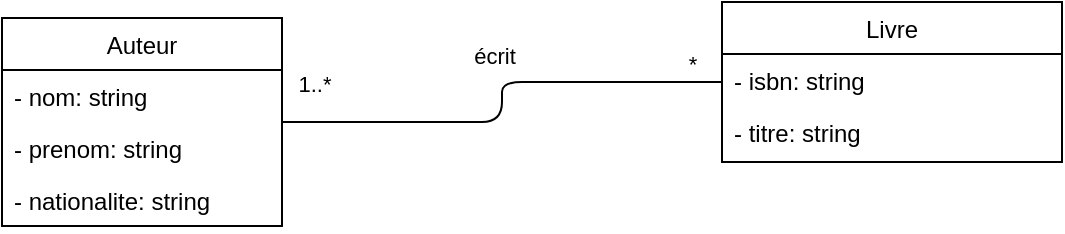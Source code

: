 <mxfile>
    <diagram id="LAFYDNiMsA5x-rxs9jXa" name="Page-1">
        <mxGraphModel dx="707" dy="280" grid="1" gridSize="10" guides="1" tooltips="1" connect="1" arrows="1" fold="1" page="1" pageScale="1" pageWidth="850" pageHeight="1100" math="0" shadow="0">
            <root>
                <mxCell id="0"/>
                <mxCell id="1" parent="0"/>
                <mxCell id="2" value="Auteur" style="swimlane;fontStyle=0;childLayout=stackLayout;horizontal=1;startSize=26;fillColor=none;horizontalStack=0;resizeParent=1;resizeParentMax=0;resizeLast=0;collapsible=1;marginBottom=0;" parent="1" vertex="1">
                    <mxGeometry x="50" y="68" width="140" height="104" as="geometry"/>
                </mxCell>
                <mxCell id="3" value="- nom: string" style="text;strokeColor=none;fillColor=none;align=left;verticalAlign=top;spacingLeft=4;spacingRight=4;overflow=hidden;rotatable=0;points=[[0,0.5],[1,0.5]];portConstraint=eastwest;" parent="2" vertex="1">
                    <mxGeometry y="26" width="140" height="26" as="geometry"/>
                </mxCell>
                <mxCell id="4" value="- prenom: string" style="text;strokeColor=none;fillColor=none;align=left;verticalAlign=top;spacingLeft=4;spacingRight=4;overflow=hidden;rotatable=0;points=[[0,0.5],[1,0.5]];portConstraint=eastwest;" parent="2" vertex="1">
                    <mxGeometry y="52" width="140" height="26" as="geometry"/>
                </mxCell>
                <mxCell id="13" value="- nationalite: string" style="text;strokeColor=none;fillColor=none;align=left;verticalAlign=top;spacingLeft=4;spacingRight=4;overflow=hidden;rotatable=0;points=[[0,0.5],[1,0.5]];portConstraint=eastwest;" vertex="1" parent="2">
                    <mxGeometry y="78" width="140" height="26" as="geometry"/>
                </mxCell>
                <mxCell id="5" value="Livre" style="swimlane;fontStyle=0;childLayout=stackLayout;horizontal=1;startSize=26;fillColor=none;horizontalStack=0;resizeParent=1;resizeParentMax=0;resizeLast=0;collapsible=1;marginBottom=0;" parent="1" vertex="1">
                    <mxGeometry x="410" y="60" width="170" height="80" as="geometry"/>
                </mxCell>
                <mxCell id="6" value="- isbn: string" style="text;strokeColor=none;fillColor=none;align=left;verticalAlign=top;spacingLeft=4;spacingRight=4;overflow=hidden;rotatable=0;points=[[0,0.5],[1,0.5]];portConstraint=eastwest;" parent="5" vertex="1">
                    <mxGeometry y="26" width="170" height="26" as="geometry"/>
                </mxCell>
                <mxCell id="7" value="- titre: string" style="text;strokeColor=none;fillColor=none;align=left;verticalAlign=top;spacingLeft=4;spacingRight=4;overflow=hidden;rotatable=0;points=[[0,0.5],[1,0.5]];portConstraint=eastwest;" parent="5" vertex="1">
                    <mxGeometry y="52" width="170" height="28" as="geometry"/>
                </mxCell>
                <mxCell id="9" value="" style="endArrow=none;html=1;edgeStyle=orthogonalEdgeStyle;" parent="1" source="2" target="5" edge="1">
                    <mxGeometry relative="1" as="geometry">
                        <mxPoint x="200" y="230" as="sourcePoint"/>
                        <mxPoint x="360" y="230" as="targetPoint"/>
                    </mxGeometry>
                </mxCell>
                <mxCell id="10" value="écrit" style="edgeLabel;html=1;align=center;verticalAlign=middle;resizable=0;points=[];" parent="9" vertex="1" connectable="0">
                    <mxGeometry x="0.122" y="-1" relative="1" as="geometry">
                        <mxPoint x="-9" y="-14" as="offset"/>
                    </mxGeometry>
                </mxCell>
                <mxCell id="11" value="*" style="edgeLabel;html=1;align=center;verticalAlign=middle;resizable=0;points=[];" parent="9" vertex="1" connectable="0">
                    <mxGeometry x="0.875" y="2" relative="1" as="geometry">
                        <mxPoint y="-7" as="offset"/>
                    </mxGeometry>
                </mxCell>
                <mxCell id="12" value="1..*" style="edgeLabel;html=1;align=center;verticalAlign=middle;resizable=0;points=[];" parent="9" vertex="1" connectable="0">
                    <mxGeometry x="-0.733" y="-2" relative="1" as="geometry">
                        <mxPoint x="-16" y="-21" as="offset"/>
                    </mxGeometry>
                </mxCell>
            </root>
        </mxGraphModel>
    </diagram>
</mxfile>